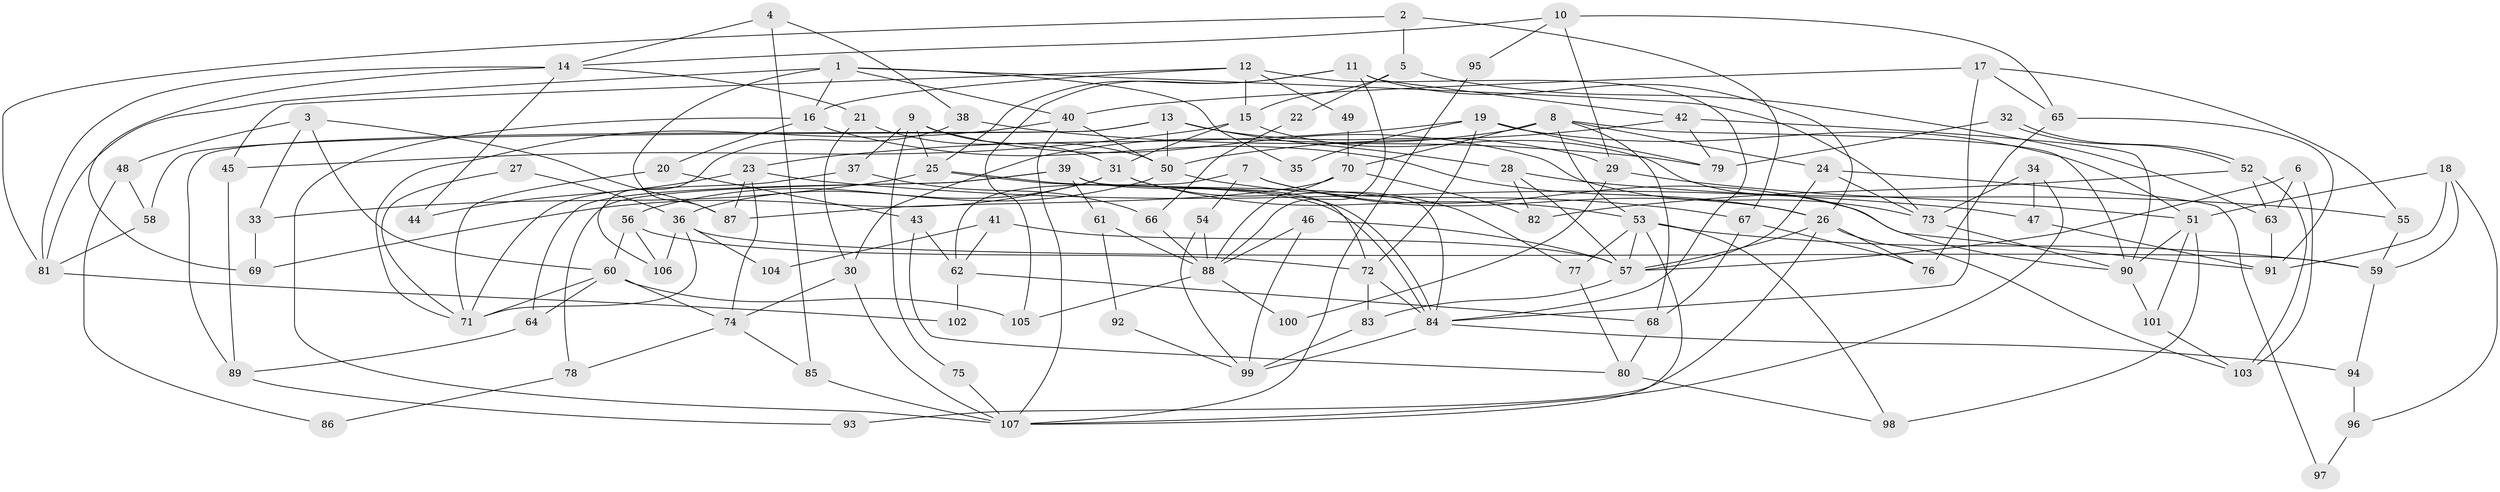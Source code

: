 // Generated by graph-tools (version 1.1) at 2025/35/03/09/25 02:35:55]
// undirected, 107 vertices, 214 edges
graph export_dot {
graph [start="1"]
  node [color=gray90,style=filled];
  1;
  2;
  3;
  4;
  5;
  6;
  7;
  8;
  9;
  10;
  11;
  12;
  13;
  14;
  15;
  16;
  17;
  18;
  19;
  20;
  21;
  22;
  23;
  24;
  25;
  26;
  27;
  28;
  29;
  30;
  31;
  32;
  33;
  34;
  35;
  36;
  37;
  38;
  39;
  40;
  41;
  42;
  43;
  44;
  45;
  46;
  47;
  48;
  49;
  50;
  51;
  52;
  53;
  54;
  55;
  56;
  57;
  58;
  59;
  60;
  61;
  62;
  63;
  64;
  65;
  66;
  67;
  68;
  69;
  70;
  71;
  72;
  73;
  74;
  75;
  76;
  77;
  78;
  79;
  80;
  81;
  82;
  83;
  84;
  85;
  86;
  87;
  88;
  89;
  90;
  91;
  92;
  93;
  94;
  95;
  96;
  97;
  98;
  99;
  100;
  101;
  102;
  103;
  104;
  105;
  106;
  107;
  1 -- 16;
  1 -- 40;
  1 -- 35;
  1 -- 73;
  1 -- 81;
  1 -- 87;
  2 -- 67;
  2 -- 5;
  2 -- 81;
  3 -- 60;
  3 -- 87;
  3 -- 33;
  3 -- 48;
  4 -- 85;
  4 -- 14;
  4 -- 38;
  5 -- 63;
  5 -- 15;
  5 -- 22;
  6 -- 57;
  6 -- 103;
  6 -- 63;
  7 -- 91;
  7 -- 62;
  7 -- 26;
  7 -- 54;
  8 -- 24;
  8 -- 53;
  8 -- 30;
  8 -- 68;
  8 -- 70;
  8 -- 90;
  9 -- 73;
  9 -- 25;
  9 -- 31;
  9 -- 37;
  9 -- 75;
  10 -- 14;
  10 -- 29;
  10 -- 65;
  10 -- 95;
  11 -- 88;
  11 -- 105;
  11 -- 25;
  11 -- 26;
  11 -- 42;
  12 -- 16;
  12 -- 15;
  12 -- 45;
  12 -- 49;
  12 -- 84;
  13 -- 28;
  13 -- 89;
  13 -- 29;
  13 -- 50;
  13 -- 58;
  14 -- 81;
  14 -- 21;
  14 -- 44;
  14 -- 69;
  15 -- 90;
  15 -- 31;
  15 -- 45;
  16 -- 26;
  16 -- 107;
  16 -- 20;
  17 -- 84;
  17 -- 40;
  17 -- 55;
  17 -- 65;
  18 -- 51;
  18 -- 59;
  18 -- 91;
  18 -- 96;
  19 -- 51;
  19 -- 23;
  19 -- 35;
  19 -- 72;
  19 -- 79;
  20 -- 71;
  20 -- 43;
  21 -- 50;
  21 -- 30;
  22 -- 66;
  23 -- 87;
  23 -- 47;
  23 -- 44;
  23 -- 74;
  24 -- 57;
  24 -- 73;
  24 -- 97;
  25 -- 84;
  25 -- 84;
  25 -- 33;
  26 -- 57;
  26 -- 76;
  26 -- 93;
  26 -- 103;
  27 -- 36;
  27 -- 71;
  28 -- 55;
  28 -- 57;
  28 -- 82;
  29 -- 51;
  29 -- 100;
  30 -- 107;
  30 -- 74;
  31 -- 69;
  31 -- 36;
  31 -- 53;
  31 -- 77;
  32 -- 52;
  32 -- 52;
  32 -- 79;
  33 -- 69;
  34 -- 73;
  34 -- 107;
  34 -- 47;
  36 -- 106;
  36 -- 59;
  36 -- 71;
  36 -- 104;
  37 -- 71;
  37 -- 66;
  38 -- 79;
  38 -- 106;
  39 -- 72;
  39 -- 84;
  39 -- 61;
  39 -- 64;
  39 -- 78;
  40 -- 71;
  40 -- 50;
  40 -- 107;
  41 -- 62;
  41 -- 57;
  41 -- 104;
  42 -- 90;
  42 -- 50;
  42 -- 79;
  43 -- 80;
  43 -- 62;
  45 -- 89;
  46 -- 88;
  46 -- 57;
  46 -- 99;
  47 -- 91;
  48 -- 58;
  48 -- 86;
  49 -- 70;
  50 -- 56;
  50 -- 67;
  51 -- 90;
  51 -- 98;
  51 -- 101;
  52 -- 63;
  52 -- 82;
  52 -- 103;
  53 -- 57;
  53 -- 59;
  53 -- 77;
  53 -- 98;
  53 -- 107;
  54 -- 99;
  54 -- 88;
  55 -- 59;
  56 -- 72;
  56 -- 60;
  56 -- 106;
  57 -- 83;
  58 -- 81;
  59 -- 94;
  60 -- 74;
  60 -- 64;
  60 -- 71;
  60 -- 105;
  61 -- 88;
  61 -- 92;
  62 -- 68;
  62 -- 102;
  63 -- 91;
  64 -- 89;
  65 -- 76;
  65 -- 91;
  66 -- 88;
  67 -- 76;
  67 -- 68;
  68 -- 80;
  70 -- 82;
  70 -- 87;
  70 -- 88;
  72 -- 84;
  72 -- 83;
  73 -- 90;
  74 -- 78;
  74 -- 85;
  75 -- 107;
  77 -- 80;
  78 -- 86;
  80 -- 98;
  81 -- 102;
  83 -- 99;
  84 -- 94;
  84 -- 99;
  85 -- 107;
  88 -- 100;
  88 -- 105;
  89 -- 93;
  90 -- 101;
  92 -- 99;
  94 -- 96;
  95 -- 107;
  96 -- 97;
  101 -- 103;
}
